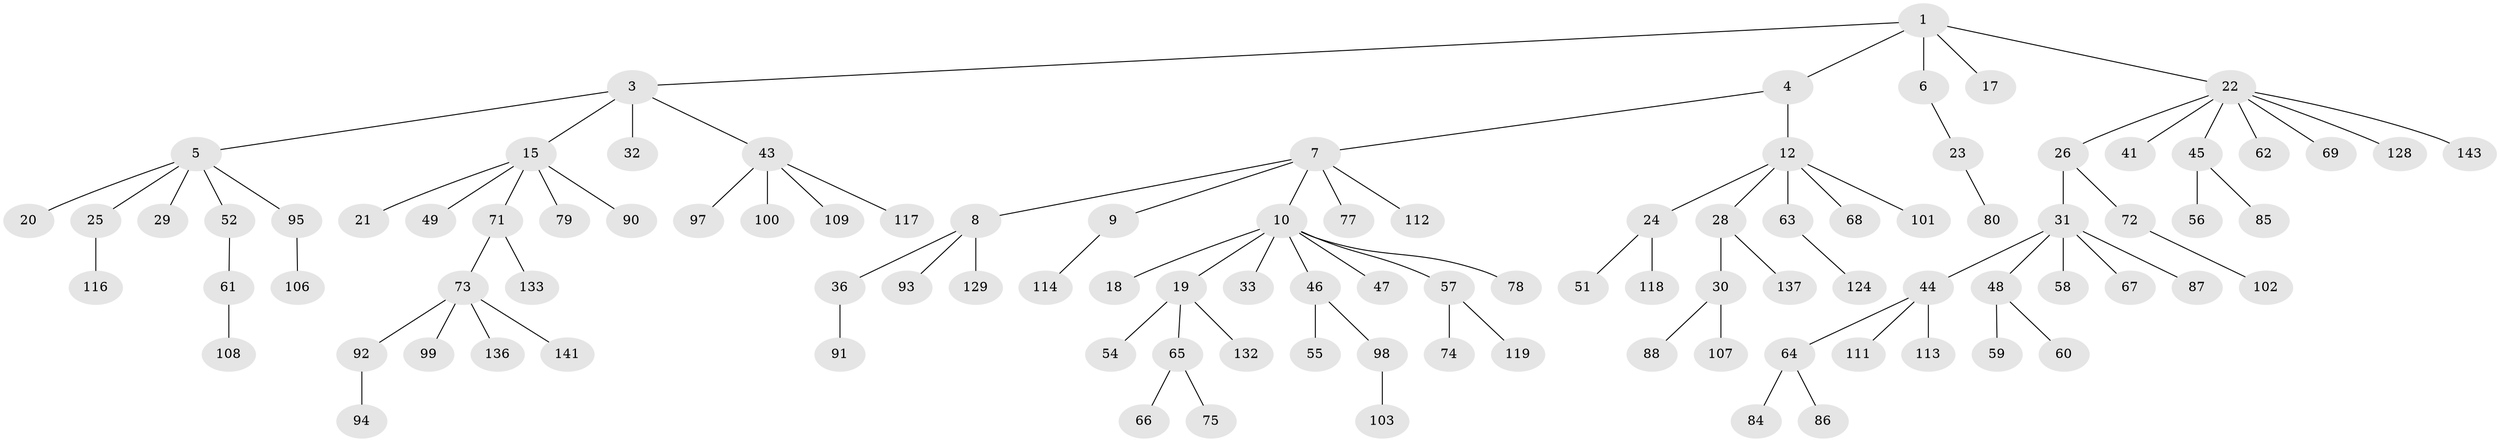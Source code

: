 // original degree distribution, {4: 0.06164383561643835, 3: 0.136986301369863, 5: 0.03424657534246575, 6: 0.0136986301369863, 2: 0.19863013698630136, 7: 0.02054794520547945, 1: 0.5342465753424658}
// Generated by graph-tools (version 1.1) at 2025/19/03/04/25 18:19:12]
// undirected, 102 vertices, 101 edges
graph export_dot {
graph [start="1"]
  node [color=gray90,style=filled];
  1 [super="+2"];
  3;
  4;
  5;
  6;
  7;
  8;
  9 [super="+11"];
  10 [super="+145+13"];
  12 [super="+14"];
  15 [super="+38+16+34"];
  17 [super="+83"];
  18;
  19;
  20;
  21;
  22 [super="+81+37+50"];
  23;
  24 [super="+27"];
  25;
  26;
  28 [super="+76"];
  29 [super="+82"];
  30 [super="+53"];
  31 [super="+115+42+35"];
  32;
  33;
  36;
  41;
  43 [super="+70"];
  44;
  45;
  46 [super="+127+131"];
  47;
  48;
  49;
  51 [super="+105+139"];
  52 [super="+110"];
  54 [super="+89"];
  55;
  56;
  57;
  58;
  59;
  60;
  61;
  62;
  63;
  64;
  65;
  66;
  67;
  68;
  69;
  71;
  72;
  73;
  74;
  75;
  77;
  78;
  79;
  80 [super="+123"];
  84;
  85;
  86;
  87;
  88;
  90 [super="+146"];
  91;
  92 [super="+126"];
  93;
  94;
  95 [super="+96"];
  97;
  98;
  99 [super="+135"];
  100;
  101;
  102;
  103 [super="+104"];
  106;
  107 [super="+144"];
  108;
  109;
  111;
  112;
  113;
  114;
  116;
  117 [super="+140"];
  118;
  119 [super="+142"];
  124;
  128;
  129;
  132 [super="+138"];
  133;
  136;
  137;
  141;
  143;
  1 -- 4;
  1 -- 6;
  1 -- 22;
  1 -- 3;
  1 -- 17;
  3 -- 5;
  3 -- 15;
  3 -- 32;
  3 -- 43;
  4 -- 7;
  4 -- 12;
  5 -- 20;
  5 -- 25;
  5 -- 29;
  5 -- 52;
  5 -- 95;
  6 -- 23;
  7 -- 8;
  7 -- 9;
  7 -- 10;
  7 -- 77;
  7 -- 112;
  8 -- 36;
  8 -- 93;
  8 -- 129;
  9 -- 114;
  10 -- 18;
  10 -- 46;
  10 -- 47;
  10 -- 57;
  10 -- 33;
  10 -- 19;
  10 -- 78;
  12 -- 28;
  12 -- 63;
  12 -- 24;
  12 -- 101;
  12 -- 68;
  15 -- 21;
  15 -- 71;
  15 -- 49;
  15 -- 90;
  15 -- 79;
  19 -- 54;
  19 -- 65;
  19 -- 132;
  22 -- 26;
  22 -- 41;
  22 -- 62;
  22 -- 128;
  22 -- 143;
  22 -- 45;
  22 -- 69;
  23 -- 80;
  24 -- 51;
  24 -- 118;
  25 -- 116;
  26 -- 31;
  26 -- 72;
  28 -- 30;
  28 -- 137;
  30 -- 88;
  30 -- 107;
  31 -- 48;
  31 -- 58;
  31 -- 87;
  31 -- 67;
  31 -- 44;
  36 -- 91;
  43 -- 97;
  43 -- 117;
  43 -- 100;
  43 -- 109;
  44 -- 64;
  44 -- 111;
  44 -- 113;
  45 -- 56;
  45 -- 85;
  46 -- 55;
  46 -- 98;
  48 -- 59;
  48 -- 60;
  52 -- 61;
  57 -- 74;
  57 -- 119;
  61 -- 108;
  63 -- 124;
  64 -- 84;
  64 -- 86;
  65 -- 66;
  65 -- 75;
  71 -- 73;
  71 -- 133;
  72 -- 102;
  73 -- 92;
  73 -- 99;
  73 -- 136;
  73 -- 141;
  92 -- 94;
  95 -- 106;
  98 -- 103;
}
